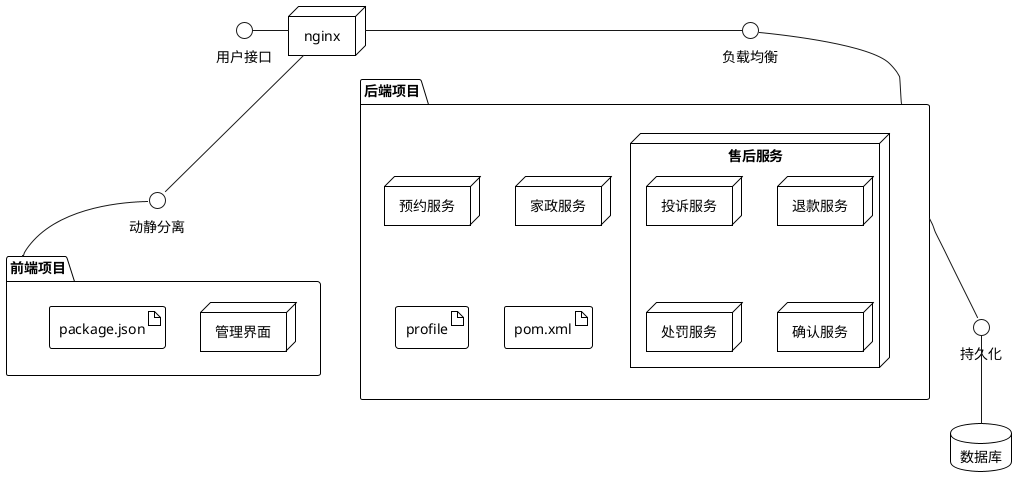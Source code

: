 @startuml

<style>
interface {
  backgroundColor white
  LineThickness 1
  borderColor black
}
artifact {
  BackGroundColor white
  LineThickness 1
  LineColor black
}
cloud {
  BackGroundColor white
  LineThickness 1
  LineColor black
}
component {
  BackGroundColor white
  LineThickness 1
  LineColor black
}
database {
  BackGroundColor white
  LineThickness 1
  LineColor black
}
folder {
  BackGroundColor white
  LineThickness 1
  LineColor black
}
node {
  BackGroundColor white
  LineThickness 1
  LineColor black
}
package {
  BackGroundColor white
  LineThickness 1
  LineColor black
}
</style>


interface  用户接口
interface  动静分离
interface  负载均衡
interface  持久化

database 数据库

package 前端项目{
    node 管理界面
    artifact package.json
}

package 后端项目{
    node 预约服务
    node 售后服务{
      node 投诉服务
      node 退款服务
      node 处罚服务
      node 确认服务
    }
    node 家政服务
    artifact profile
    artifact pom.xml
}
node nginx

用户接口 - nginx
nginx -- 动静分离
动静分离 -- 前端项目
nginx - 负载均衡
负载均衡 -- 后端项目
后端项目 -- 持久化
持久化 -- 数据库
@enduml